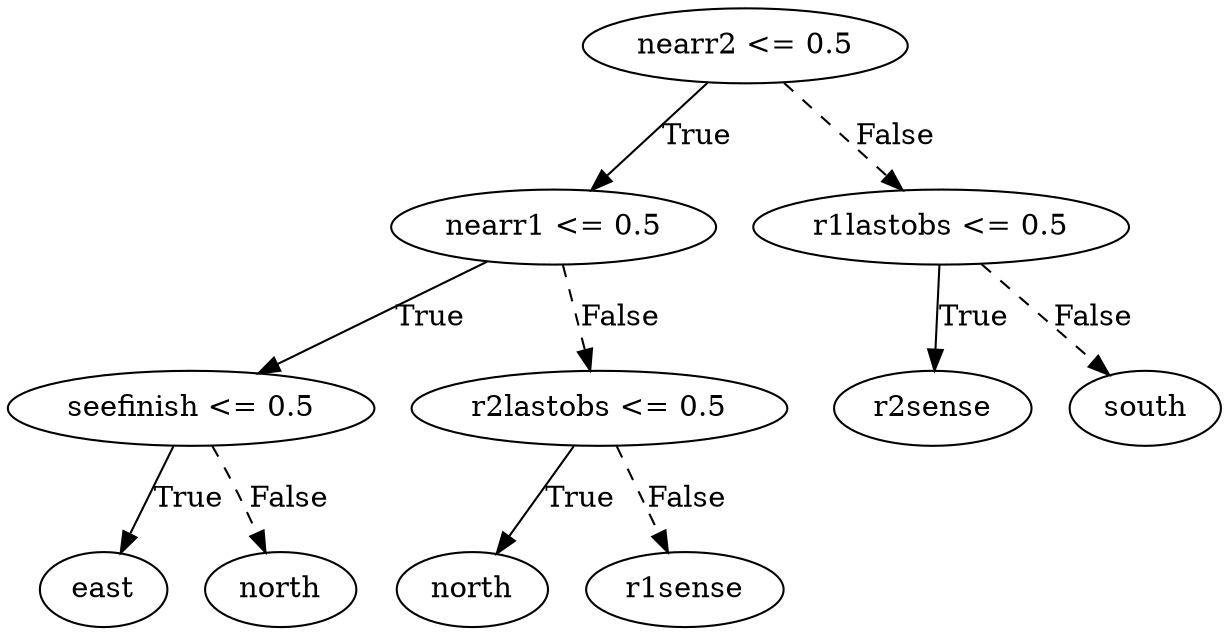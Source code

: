 digraph {
0 [label="nearr2 <= 0.5"];
1 [label="nearr1 <= 0.5"];
2 [label="seefinish <= 0.5"];
3 [label="east"];
2 -> 3 [label="True"];
4 [label="north"];
2 -> 4 [style="dashed", label="False"];
1 -> 2 [label="True"];
5 [label="r2lastobs <= 0.5"];
6 [label="north"];
5 -> 6 [label="True"];
7 [label="r1sense"];
5 -> 7 [style="dashed", label="False"];
1 -> 5 [style="dashed", label="False"];
0 -> 1 [label="True"];
8 [label="r1lastobs <= 0.5"];
9 [label="r2sense"];
8 -> 9 [label="True"];
10 [label="south"];
8 -> 10 [style="dashed", label="False"];
0 -> 8 [style="dashed", label="False"];

}